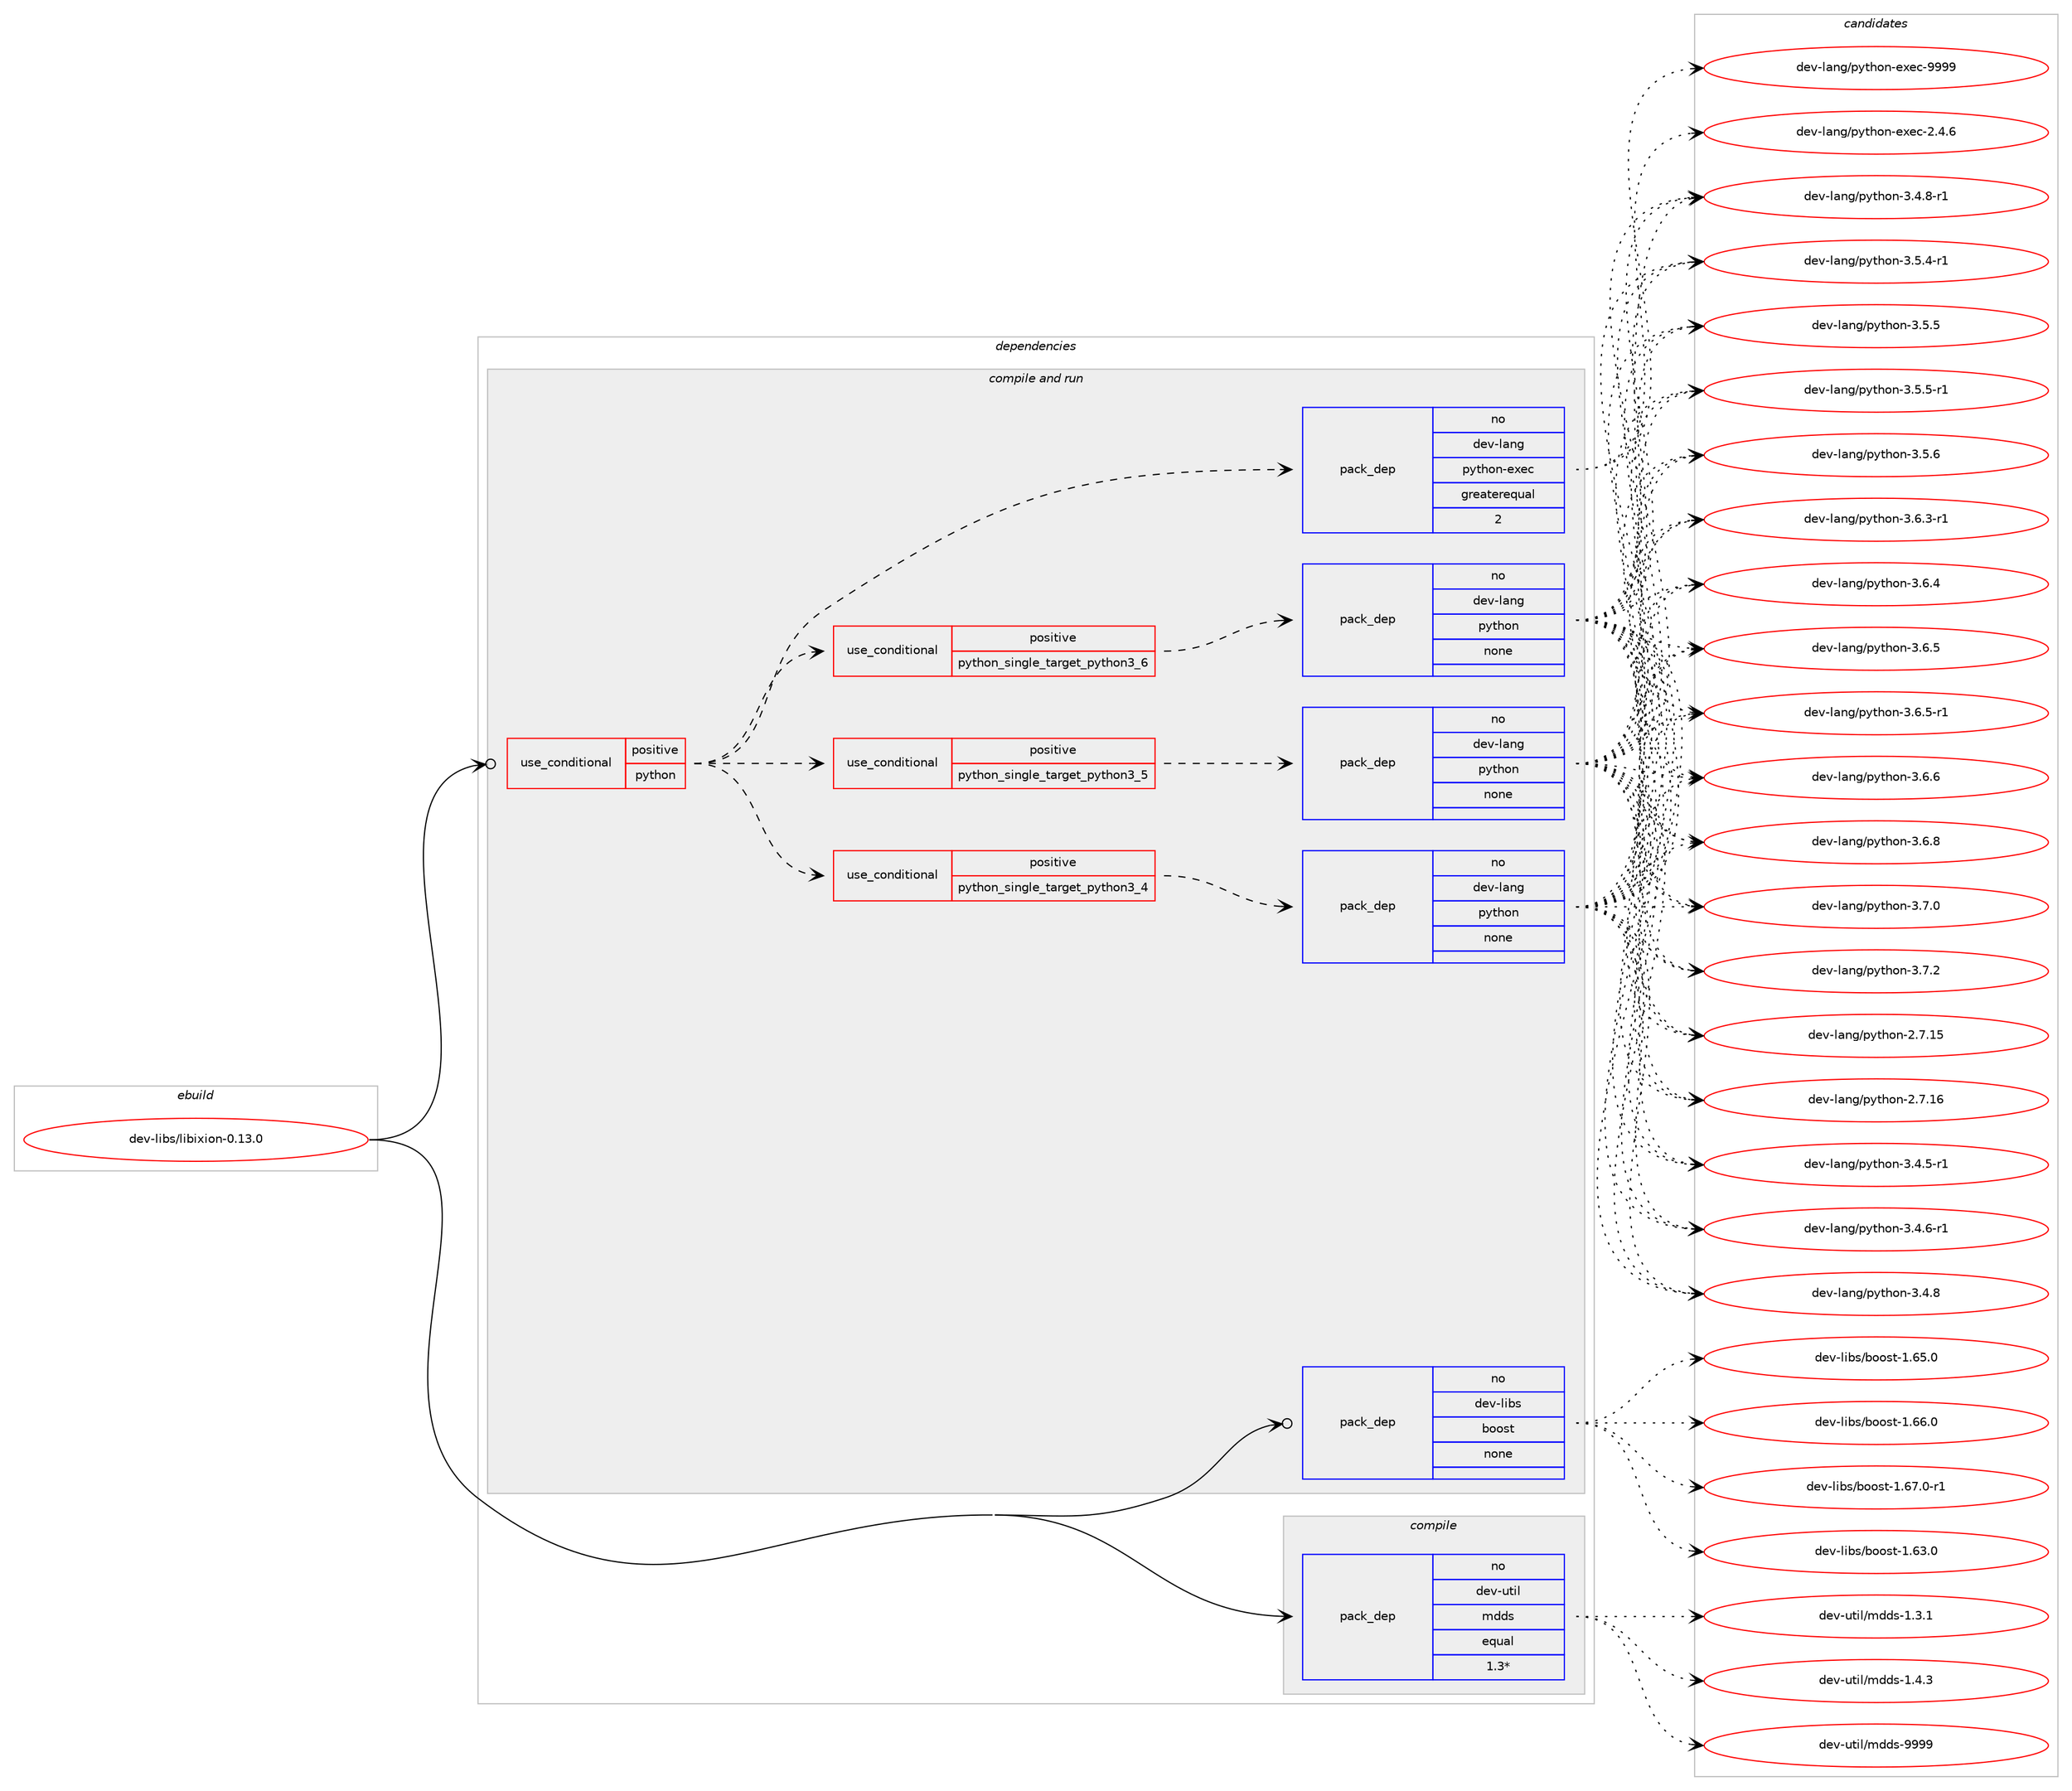 digraph prolog {

# *************
# Graph options
# *************

newrank=true;
concentrate=true;
compound=true;
graph [rankdir=LR,fontname=Helvetica,fontsize=10,ranksep=1.5];#, ranksep=2.5, nodesep=0.2];
edge  [arrowhead=vee];
node  [fontname=Helvetica,fontsize=10];

# **********
# The ebuild
# **********

subgraph cluster_leftcol {
color=gray;
rank=same;
label=<<i>ebuild</i>>;
id [label="dev-libs/libixion-0.13.0", color=red, width=4, href="../dev-libs/libixion-0.13.0.svg"];
}

# ****************
# The dependencies
# ****************

subgraph cluster_midcol {
color=gray;
label=<<i>dependencies</i>>;
subgraph cluster_compile {
fillcolor="#eeeeee";
style=filled;
label=<<i>compile</i>>;
subgraph pack979637 {
dependency1368599 [label=<<TABLE BORDER="0" CELLBORDER="1" CELLSPACING="0" CELLPADDING="4" WIDTH="220"><TR><TD ROWSPAN="6" CELLPADDING="30">pack_dep</TD></TR><TR><TD WIDTH="110">no</TD></TR><TR><TD>dev-util</TD></TR><TR><TD>mdds</TD></TR><TR><TD>equal</TD></TR><TR><TD>1.3*</TD></TR></TABLE>>, shape=none, color=blue];
}
id:e -> dependency1368599:w [weight=20,style="solid",arrowhead="vee"];
}
subgraph cluster_compileandrun {
fillcolor="#eeeeee";
style=filled;
label=<<i>compile and run</i>>;
subgraph cond366115 {
dependency1368600 [label=<<TABLE BORDER="0" CELLBORDER="1" CELLSPACING="0" CELLPADDING="4"><TR><TD ROWSPAN="3" CELLPADDING="10">use_conditional</TD></TR><TR><TD>positive</TD></TR><TR><TD>python</TD></TR></TABLE>>, shape=none, color=red];
subgraph cond366116 {
dependency1368601 [label=<<TABLE BORDER="0" CELLBORDER="1" CELLSPACING="0" CELLPADDING="4"><TR><TD ROWSPAN="3" CELLPADDING="10">use_conditional</TD></TR><TR><TD>positive</TD></TR><TR><TD>python_single_target_python3_4</TD></TR></TABLE>>, shape=none, color=red];
subgraph pack979638 {
dependency1368602 [label=<<TABLE BORDER="0" CELLBORDER="1" CELLSPACING="0" CELLPADDING="4" WIDTH="220"><TR><TD ROWSPAN="6" CELLPADDING="30">pack_dep</TD></TR><TR><TD WIDTH="110">no</TD></TR><TR><TD>dev-lang</TD></TR><TR><TD>python</TD></TR><TR><TD>none</TD></TR><TR><TD></TD></TR></TABLE>>, shape=none, color=blue];
}
dependency1368601:e -> dependency1368602:w [weight=20,style="dashed",arrowhead="vee"];
}
dependency1368600:e -> dependency1368601:w [weight=20,style="dashed",arrowhead="vee"];
subgraph cond366117 {
dependency1368603 [label=<<TABLE BORDER="0" CELLBORDER="1" CELLSPACING="0" CELLPADDING="4"><TR><TD ROWSPAN="3" CELLPADDING="10">use_conditional</TD></TR><TR><TD>positive</TD></TR><TR><TD>python_single_target_python3_5</TD></TR></TABLE>>, shape=none, color=red];
subgraph pack979639 {
dependency1368604 [label=<<TABLE BORDER="0" CELLBORDER="1" CELLSPACING="0" CELLPADDING="4" WIDTH="220"><TR><TD ROWSPAN="6" CELLPADDING="30">pack_dep</TD></TR><TR><TD WIDTH="110">no</TD></TR><TR><TD>dev-lang</TD></TR><TR><TD>python</TD></TR><TR><TD>none</TD></TR><TR><TD></TD></TR></TABLE>>, shape=none, color=blue];
}
dependency1368603:e -> dependency1368604:w [weight=20,style="dashed",arrowhead="vee"];
}
dependency1368600:e -> dependency1368603:w [weight=20,style="dashed",arrowhead="vee"];
subgraph cond366118 {
dependency1368605 [label=<<TABLE BORDER="0" CELLBORDER="1" CELLSPACING="0" CELLPADDING="4"><TR><TD ROWSPAN="3" CELLPADDING="10">use_conditional</TD></TR><TR><TD>positive</TD></TR><TR><TD>python_single_target_python3_6</TD></TR></TABLE>>, shape=none, color=red];
subgraph pack979640 {
dependency1368606 [label=<<TABLE BORDER="0" CELLBORDER="1" CELLSPACING="0" CELLPADDING="4" WIDTH="220"><TR><TD ROWSPAN="6" CELLPADDING="30">pack_dep</TD></TR><TR><TD WIDTH="110">no</TD></TR><TR><TD>dev-lang</TD></TR><TR><TD>python</TD></TR><TR><TD>none</TD></TR><TR><TD></TD></TR></TABLE>>, shape=none, color=blue];
}
dependency1368605:e -> dependency1368606:w [weight=20,style="dashed",arrowhead="vee"];
}
dependency1368600:e -> dependency1368605:w [weight=20,style="dashed",arrowhead="vee"];
subgraph pack979641 {
dependency1368607 [label=<<TABLE BORDER="0" CELLBORDER="1" CELLSPACING="0" CELLPADDING="4" WIDTH="220"><TR><TD ROWSPAN="6" CELLPADDING="30">pack_dep</TD></TR><TR><TD WIDTH="110">no</TD></TR><TR><TD>dev-lang</TD></TR><TR><TD>python-exec</TD></TR><TR><TD>greaterequal</TD></TR><TR><TD>2</TD></TR></TABLE>>, shape=none, color=blue];
}
dependency1368600:e -> dependency1368607:w [weight=20,style="dashed",arrowhead="vee"];
}
id:e -> dependency1368600:w [weight=20,style="solid",arrowhead="odotvee"];
subgraph pack979642 {
dependency1368608 [label=<<TABLE BORDER="0" CELLBORDER="1" CELLSPACING="0" CELLPADDING="4" WIDTH="220"><TR><TD ROWSPAN="6" CELLPADDING="30">pack_dep</TD></TR><TR><TD WIDTH="110">no</TD></TR><TR><TD>dev-libs</TD></TR><TR><TD>boost</TD></TR><TR><TD>none</TD></TR><TR><TD></TD></TR></TABLE>>, shape=none, color=blue];
}
id:e -> dependency1368608:w [weight=20,style="solid",arrowhead="odotvee"];
}
subgraph cluster_run {
fillcolor="#eeeeee";
style=filled;
label=<<i>run</i>>;
}
}

# **************
# The candidates
# **************

subgraph cluster_choices {
rank=same;
color=gray;
label=<<i>candidates</i>>;

subgraph choice979637 {
color=black;
nodesep=1;
choice1001011184511711610510847109100100115454946514649 [label="dev-util/mdds-1.3.1", color=red, width=4,href="../dev-util/mdds-1.3.1.svg"];
choice1001011184511711610510847109100100115454946524651 [label="dev-util/mdds-1.4.3", color=red, width=4,href="../dev-util/mdds-1.4.3.svg"];
choice10010111845117116105108471091001001154557575757 [label="dev-util/mdds-9999", color=red, width=4,href="../dev-util/mdds-9999.svg"];
dependency1368599:e -> choice1001011184511711610510847109100100115454946514649:w [style=dotted,weight="100"];
dependency1368599:e -> choice1001011184511711610510847109100100115454946524651:w [style=dotted,weight="100"];
dependency1368599:e -> choice10010111845117116105108471091001001154557575757:w [style=dotted,weight="100"];
}
subgraph choice979638 {
color=black;
nodesep=1;
choice10010111845108971101034711212111610411111045504655464953 [label="dev-lang/python-2.7.15", color=red, width=4,href="../dev-lang/python-2.7.15.svg"];
choice10010111845108971101034711212111610411111045504655464954 [label="dev-lang/python-2.7.16", color=red, width=4,href="../dev-lang/python-2.7.16.svg"];
choice1001011184510897110103471121211161041111104551465246534511449 [label="dev-lang/python-3.4.5-r1", color=red, width=4,href="../dev-lang/python-3.4.5-r1.svg"];
choice1001011184510897110103471121211161041111104551465246544511449 [label="dev-lang/python-3.4.6-r1", color=red, width=4,href="../dev-lang/python-3.4.6-r1.svg"];
choice100101118451089711010347112121116104111110455146524656 [label="dev-lang/python-3.4.8", color=red, width=4,href="../dev-lang/python-3.4.8.svg"];
choice1001011184510897110103471121211161041111104551465246564511449 [label="dev-lang/python-3.4.8-r1", color=red, width=4,href="../dev-lang/python-3.4.8-r1.svg"];
choice1001011184510897110103471121211161041111104551465346524511449 [label="dev-lang/python-3.5.4-r1", color=red, width=4,href="../dev-lang/python-3.5.4-r1.svg"];
choice100101118451089711010347112121116104111110455146534653 [label="dev-lang/python-3.5.5", color=red, width=4,href="../dev-lang/python-3.5.5.svg"];
choice1001011184510897110103471121211161041111104551465346534511449 [label="dev-lang/python-3.5.5-r1", color=red, width=4,href="../dev-lang/python-3.5.5-r1.svg"];
choice100101118451089711010347112121116104111110455146534654 [label="dev-lang/python-3.5.6", color=red, width=4,href="../dev-lang/python-3.5.6.svg"];
choice1001011184510897110103471121211161041111104551465446514511449 [label="dev-lang/python-3.6.3-r1", color=red, width=4,href="../dev-lang/python-3.6.3-r1.svg"];
choice100101118451089711010347112121116104111110455146544652 [label="dev-lang/python-3.6.4", color=red, width=4,href="../dev-lang/python-3.6.4.svg"];
choice100101118451089711010347112121116104111110455146544653 [label="dev-lang/python-3.6.5", color=red, width=4,href="../dev-lang/python-3.6.5.svg"];
choice1001011184510897110103471121211161041111104551465446534511449 [label="dev-lang/python-3.6.5-r1", color=red, width=4,href="../dev-lang/python-3.6.5-r1.svg"];
choice100101118451089711010347112121116104111110455146544654 [label="dev-lang/python-3.6.6", color=red, width=4,href="../dev-lang/python-3.6.6.svg"];
choice100101118451089711010347112121116104111110455146544656 [label="dev-lang/python-3.6.8", color=red, width=4,href="../dev-lang/python-3.6.8.svg"];
choice100101118451089711010347112121116104111110455146554648 [label="dev-lang/python-3.7.0", color=red, width=4,href="../dev-lang/python-3.7.0.svg"];
choice100101118451089711010347112121116104111110455146554650 [label="dev-lang/python-3.7.2", color=red, width=4,href="../dev-lang/python-3.7.2.svg"];
dependency1368602:e -> choice10010111845108971101034711212111610411111045504655464953:w [style=dotted,weight="100"];
dependency1368602:e -> choice10010111845108971101034711212111610411111045504655464954:w [style=dotted,weight="100"];
dependency1368602:e -> choice1001011184510897110103471121211161041111104551465246534511449:w [style=dotted,weight="100"];
dependency1368602:e -> choice1001011184510897110103471121211161041111104551465246544511449:w [style=dotted,weight="100"];
dependency1368602:e -> choice100101118451089711010347112121116104111110455146524656:w [style=dotted,weight="100"];
dependency1368602:e -> choice1001011184510897110103471121211161041111104551465246564511449:w [style=dotted,weight="100"];
dependency1368602:e -> choice1001011184510897110103471121211161041111104551465346524511449:w [style=dotted,weight="100"];
dependency1368602:e -> choice100101118451089711010347112121116104111110455146534653:w [style=dotted,weight="100"];
dependency1368602:e -> choice1001011184510897110103471121211161041111104551465346534511449:w [style=dotted,weight="100"];
dependency1368602:e -> choice100101118451089711010347112121116104111110455146534654:w [style=dotted,weight="100"];
dependency1368602:e -> choice1001011184510897110103471121211161041111104551465446514511449:w [style=dotted,weight="100"];
dependency1368602:e -> choice100101118451089711010347112121116104111110455146544652:w [style=dotted,weight="100"];
dependency1368602:e -> choice100101118451089711010347112121116104111110455146544653:w [style=dotted,weight="100"];
dependency1368602:e -> choice1001011184510897110103471121211161041111104551465446534511449:w [style=dotted,weight="100"];
dependency1368602:e -> choice100101118451089711010347112121116104111110455146544654:w [style=dotted,weight="100"];
dependency1368602:e -> choice100101118451089711010347112121116104111110455146544656:w [style=dotted,weight="100"];
dependency1368602:e -> choice100101118451089711010347112121116104111110455146554648:w [style=dotted,weight="100"];
dependency1368602:e -> choice100101118451089711010347112121116104111110455146554650:w [style=dotted,weight="100"];
}
subgraph choice979639 {
color=black;
nodesep=1;
choice10010111845108971101034711212111610411111045504655464953 [label="dev-lang/python-2.7.15", color=red, width=4,href="../dev-lang/python-2.7.15.svg"];
choice10010111845108971101034711212111610411111045504655464954 [label="dev-lang/python-2.7.16", color=red, width=4,href="../dev-lang/python-2.7.16.svg"];
choice1001011184510897110103471121211161041111104551465246534511449 [label="dev-lang/python-3.4.5-r1", color=red, width=4,href="../dev-lang/python-3.4.5-r1.svg"];
choice1001011184510897110103471121211161041111104551465246544511449 [label="dev-lang/python-3.4.6-r1", color=red, width=4,href="../dev-lang/python-3.4.6-r1.svg"];
choice100101118451089711010347112121116104111110455146524656 [label="dev-lang/python-3.4.8", color=red, width=4,href="../dev-lang/python-3.4.8.svg"];
choice1001011184510897110103471121211161041111104551465246564511449 [label="dev-lang/python-3.4.8-r1", color=red, width=4,href="../dev-lang/python-3.4.8-r1.svg"];
choice1001011184510897110103471121211161041111104551465346524511449 [label="dev-lang/python-3.5.4-r1", color=red, width=4,href="../dev-lang/python-3.5.4-r1.svg"];
choice100101118451089711010347112121116104111110455146534653 [label="dev-lang/python-3.5.5", color=red, width=4,href="../dev-lang/python-3.5.5.svg"];
choice1001011184510897110103471121211161041111104551465346534511449 [label="dev-lang/python-3.5.5-r1", color=red, width=4,href="../dev-lang/python-3.5.5-r1.svg"];
choice100101118451089711010347112121116104111110455146534654 [label="dev-lang/python-3.5.6", color=red, width=4,href="../dev-lang/python-3.5.6.svg"];
choice1001011184510897110103471121211161041111104551465446514511449 [label="dev-lang/python-3.6.3-r1", color=red, width=4,href="../dev-lang/python-3.6.3-r1.svg"];
choice100101118451089711010347112121116104111110455146544652 [label="dev-lang/python-3.6.4", color=red, width=4,href="../dev-lang/python-3.6.4.svg"];
choice100101118451089711010347112121116104111110455146544653 [label="dev-lang/python-3.6.5", color=red, width=4,href="../dev-lang/python-3.6.5.svg"];
choice1001011184510897110103471121211161041111104551465446534511449 [label="dev-lang/python-3.6.5-r1", color=red, width=4,href="../dev-lang/python-3.6.5-r1.svg"];
choice100101118451089711010347112121116104111110455146544654 [label="dev-lang/python-3.6.6", color=red, width=4,href="../dev-lang/python-3.6.6.svg"];
choice100101118451089711010347112121116104111110455146544656 [label="dev-lang/python-3.6.8", color=red, width=4,href="../dev-lang/python-3.6.8.svg"];
choice100101118451089711010347112121116104111110455146554648 [label="dev-lang/python-3.7.0", color=red, width=4,href="../dev-lang/python-3.7.0.svg"];
choice100101118451089711010347112121116104111110455146554650 [label="dev-lang/python-3.7.2", color=red, width=4,href="../dev-lang/python-3.7.2.svg"];
dependency1368604:e -> choice10010111845108971101034711212111610411111045504655464953:w [style=dotted,weight="100"];
dependency1368604:e -> choice10010111845108971101034711212111610411111045504655464954:w [style=dotted,weight="100"];
dependency1368604:e -> choice1001011184510897110103471121211161041111104551465246534511449:w [style=dotted,weight="100"];
dependency1368604:e -> choice1001011184510897110103471121211161041111104551465246544511449:w [style=dotted,weight="100"];
dependency1368604:e -> choice100101118451089711010347112121116104111110455146524656:w [style=dotted,weight="100"];
dependency1368604:e -> choice1001011184510897110103471121211161041111104551465246564511449:w [style=dotted,weight="100"];
dependency1368604:e -> choice1001011184510897110103471121211161041111104551465346524511449:w [style=dotted,weight="100"];
dependency1368604:e -> choice100101118451089711010347112121116104111110455146534653:w [style=dotted,weight="100"];
dependency1368604:e -> choice1001011184510897110103471121211161041111104551465346534511449:w [style=dotted,weight="100"];
dependency1368604:e -> choice100101118451089711010347112121116104111110455146534654:w [style=dotted,weight="100"];
dependency1368604:e -> choice1001011184510897110103471121211161041111104551465446514511449:w [style=dotted,weight="100"];
dependency1368604:e -> choice100101118451089711010347112121116104111110455146544652:w [style=dotted,weight="100"];
dependency1368604:e -> choice100101118451089711010347112121116104111110455146544653:w [style=dotted,weight="100"];
dependency1368604:e -> choice1001011184510897110103471121211161041111104551465446534511449:w [style=dotted,weight="100"];
dependency1368604:e -> choice100101118451089711010347112121116104111110455146544654:w [style=dotted,weight="100"];
dependency1368604:e -> choice100101118451089711010347112121116104111110455146544656:w [style=dotted,weight="100"];
dependency1368604:e -> choice100101118451089711010347112121116104111110455146554648:w [style=dotted,weight="100"];
dependency1368604:e -> choice100101118451089711010347112121116104111110455146554650:w [style=dotted,weight="100"];
}
subgraph choice979640 {
color=black;
nodesep=1;
choice10010111845108971101034711212111610411111045504655464953 [label="dev-lang/python-2.7.15", color=red, width=4,href="../dev-lang/python-2.7.15.svg"];
choice10010111845108971101034711212111610411111045504655464954 [label="dev-lang/python-2.7.16", color=red, width=4,href="../dev-lang/python-2.7.16.svg"];
choice1001011184510897110103471121211161041111104551465246534511449 [label="dev-lang/python-3.4.5-r1", color=red, width=4,href="../dev-lang/python-3.4.5-r1.svg"];
choice1001011184510897110103471121211161041111104551465246544511449 [label="dev-lang/python-3.4.6-r1", color=red, width=4,href="../dev-lang/python-3.4.6-r1.svg"];
choice100101118451089711010347112121116104111110455146524656 [label="dev-lang/python-3.4.8", color=red, width=4,href="../dev-lang/python-3.4.8.svg"];
choice1001011184510897110103471121211161041111104551465246564511449 [label="dev-lang/python-3.4.8-r1", color=red, width=4,href="../dev-lang/python-3.4.8-r1.svg"];
choice1001011184510897110103471121211161041111104551465346524511449 [label="dev-lang/python-3.5.4-r1", color=red, width=4,href="../dev-lang/python-3.5.4-r1.svg"];
choice100101118451089711010347112121116104111110455146534653 [label="dev-lang/python-3.5.5", color=red, width=4,href="../dev-lang/python-3.5.5.svg"];
choice1001011184510897110103471121211161041111104551465346534511449 [label="dev-lang/python-3.5.5-r1", color=red, width=4,href="../dev-lang/python-3.5.5-r1.svg"];
choice100101118451089711010347112121116104111110455146534654 [label="dev-lang/python-3.5.6", color=red, width=4,href="../dev-lang/python-3.5.6.svg"];
choice1001011184510897110103471121211161041111104551465446514511449 [label="dev-lang/python-3.6.3-r1", color=red, width=4,href="../dev-lang/python-3.6.3-r1.svg"];
choice100101118451089711010347112121116104111110455146544652 [label="dev-lang/python-3.6.4", color=red, width=4,href="../dev-lang/python-3.6.4.svg"];
choice100101118451089711010347112121116104111110455146544653 [label="dev-lang/python-3.6.5", color=red, width=4,href="../dev-lang/python-3.6.5.svg"];
choice1001011184510897110103471121211161041111104551465446534511449 [label="dev-lang/python-3.6.5-r1", color=red, width=4,href="../dev-lang/python-3.6.5-r1.svg"];
choice100101118451089711010347112121116104111110455146544654 [label="dev-lang/python-3.6.6", color=red, width=4,href="../dev-lang/python-3.6.6.svg"];
choice100101118451089711010347112121116104111110455146544656 [label="dev-lang/python-3.6.8", color=red, width=4,href="../dev-lang/python-3.6.8.svg"];
choice100101118451089711010347112121116104111110455146554648 [label="dev-lang/python-3.7.0", color=red, width=4,href="../dev-lang/python-3.7.0.svg"];
choice100101118451089711010347112121116104111110455146554650 [label="dev-lang/python-3.7.2", color=red, width=4,href="../dev-lang/python-3.7.2.svg"];
dependency1368606:e -> choice10010111845108971101034711212111610411111045504655464953:w [style=dotted,weight="100"];
dependency1368606:e -> choice10010111845108971101034711212111610411111045504655464954:w [style=dotted,weight="100"];
dependency1368606:e -> choice1001011184510897110103471121211161041111104551465246534511449:w [style=dotted,weight="100"];
dependency1368606:e -> choice1001011184510897110103471121211161041111104551465246544511449:w [style=dotted,weight="100"];
dependency1368606:e -> choice100101118451089711010347112121116104111110455146524656:w [style=dotted,weight="100"];
dependency1368606:e -> choice1001011184510897110103471121211161041111104551465246564511449:w [style=dotted,weight="100"];
dependency1368606:e -> choice1001011184510897110103471121211161041111104551465346524511449:w [style=dotted,weight="100"];
dependency1368606:e -> choice100101118451089711010347112121116104111110455146534653:w [style=dotted,weight="100"];
dependency1368606:e -> choice1001011184510897110103471121211161041111104551465346534511449:w [style=dotted,weight="100"];
dependency1368606:e -> choice100101118451089711010347112121116104111110455146534654:w [style=dotted,weight="100"];
dependency1368606:e -> choice1001011184510897110103471121211161041111104551465446514511449:w [style=dotted,weight="100"];
dependency1368606:e -> choice100101118451089711010347112121116104111110455146544652:w [style=dotted,weight="100"];
dependency1368606:e -> choice100101118451089711010347112121116104111110455146544653:w [style=dotted,weight="100"];
dependency1368606:e -> choice1001011184510897110103471121211161041111104551465446534511449:w [style=dotted,weight="100"];
dependency1368606:e -> choice100101118451089711010347112121116104111110455146544654:w [style=dotted,weight="100"];
dependency1368606:e -> choice100101118451089711010347112121116104111110455146544656:w [style=dotted,weight="100"];
dependency1368606:e -> choice100101118451089711010347112121116104111110455146554648:w [style=dotted,weight="100"];
dependency1368606:e -> choice100101118451089711010347112121116104111110455146554650:w [style=dotted,weight="100"];
}
subgraph choice979641 {
color=black;
nodesep=1;
choice1001011184510897110103471121211161041111104510112010199455046524654 [label="dev-lang/python-exec-2.4.6", color=red, width=4,href="../dev-lang/python-exec-2.4.6.svg"];
choice10010111845108971101034711212111610411111045101120101994557575757 [label="dev-lang/python-exec-9999", color=red, width=4,href="../dev-lang/python-exec-9999.svg"];
dependency1368607:e -> choice1001011184510897110103471121211161041111104510112010199455046524654:w [style=dotted,weight="100"];
dependency1368607:e -> choice10010111845108971101034711212111610411111045101120101994557575757:w [style=dotted,weight="100"];
}
subgraph choice979642 {
color=black;
nodesep=1;
choice1001011184510810598115479811111111511645494654514648 [label="dev-libs/boost-1.63.0", color=red, width=4,href="../dev-libs/boost-1.63.0.svg"];
choice1001011184510810598115479811111111511645494654534648 [label="dev-libs/boost-1.65.0", color=red, width=4,href="../dev-libs/boost-1.65.0.svg"];
choice1001011184510810598115479811111111511645494654544648 [label="dev-libs/boost-1.66.0", color=red, width=4,href="../dev-libs/boost-1.66.0.svg"];
choice10010111845108105981154798111111115116454946545546484511449 [label="dev-libs/boost-1.67.0-r1", color=red, width=4,href="../dev-libs/boost-1.67.0-r1.svg"];
dependency1368608:e -> choice1001011184510810598115479811111111511645494654514648:w [style=dotted,weight="100"];
dependency1368608:e -> choice1001011184510810598115479811111111511645494654534648:w [style=dotted,weight="100"];
dependency1368608:e -> choice1001011184510810598115479811111111511645494654544648:w [style=dotted,weight="100"];
dependency1368608:e -> choice10010111845108105981154798111111115116454946545546484511449:w [style=dotted,weight="100"];
}
}

}
